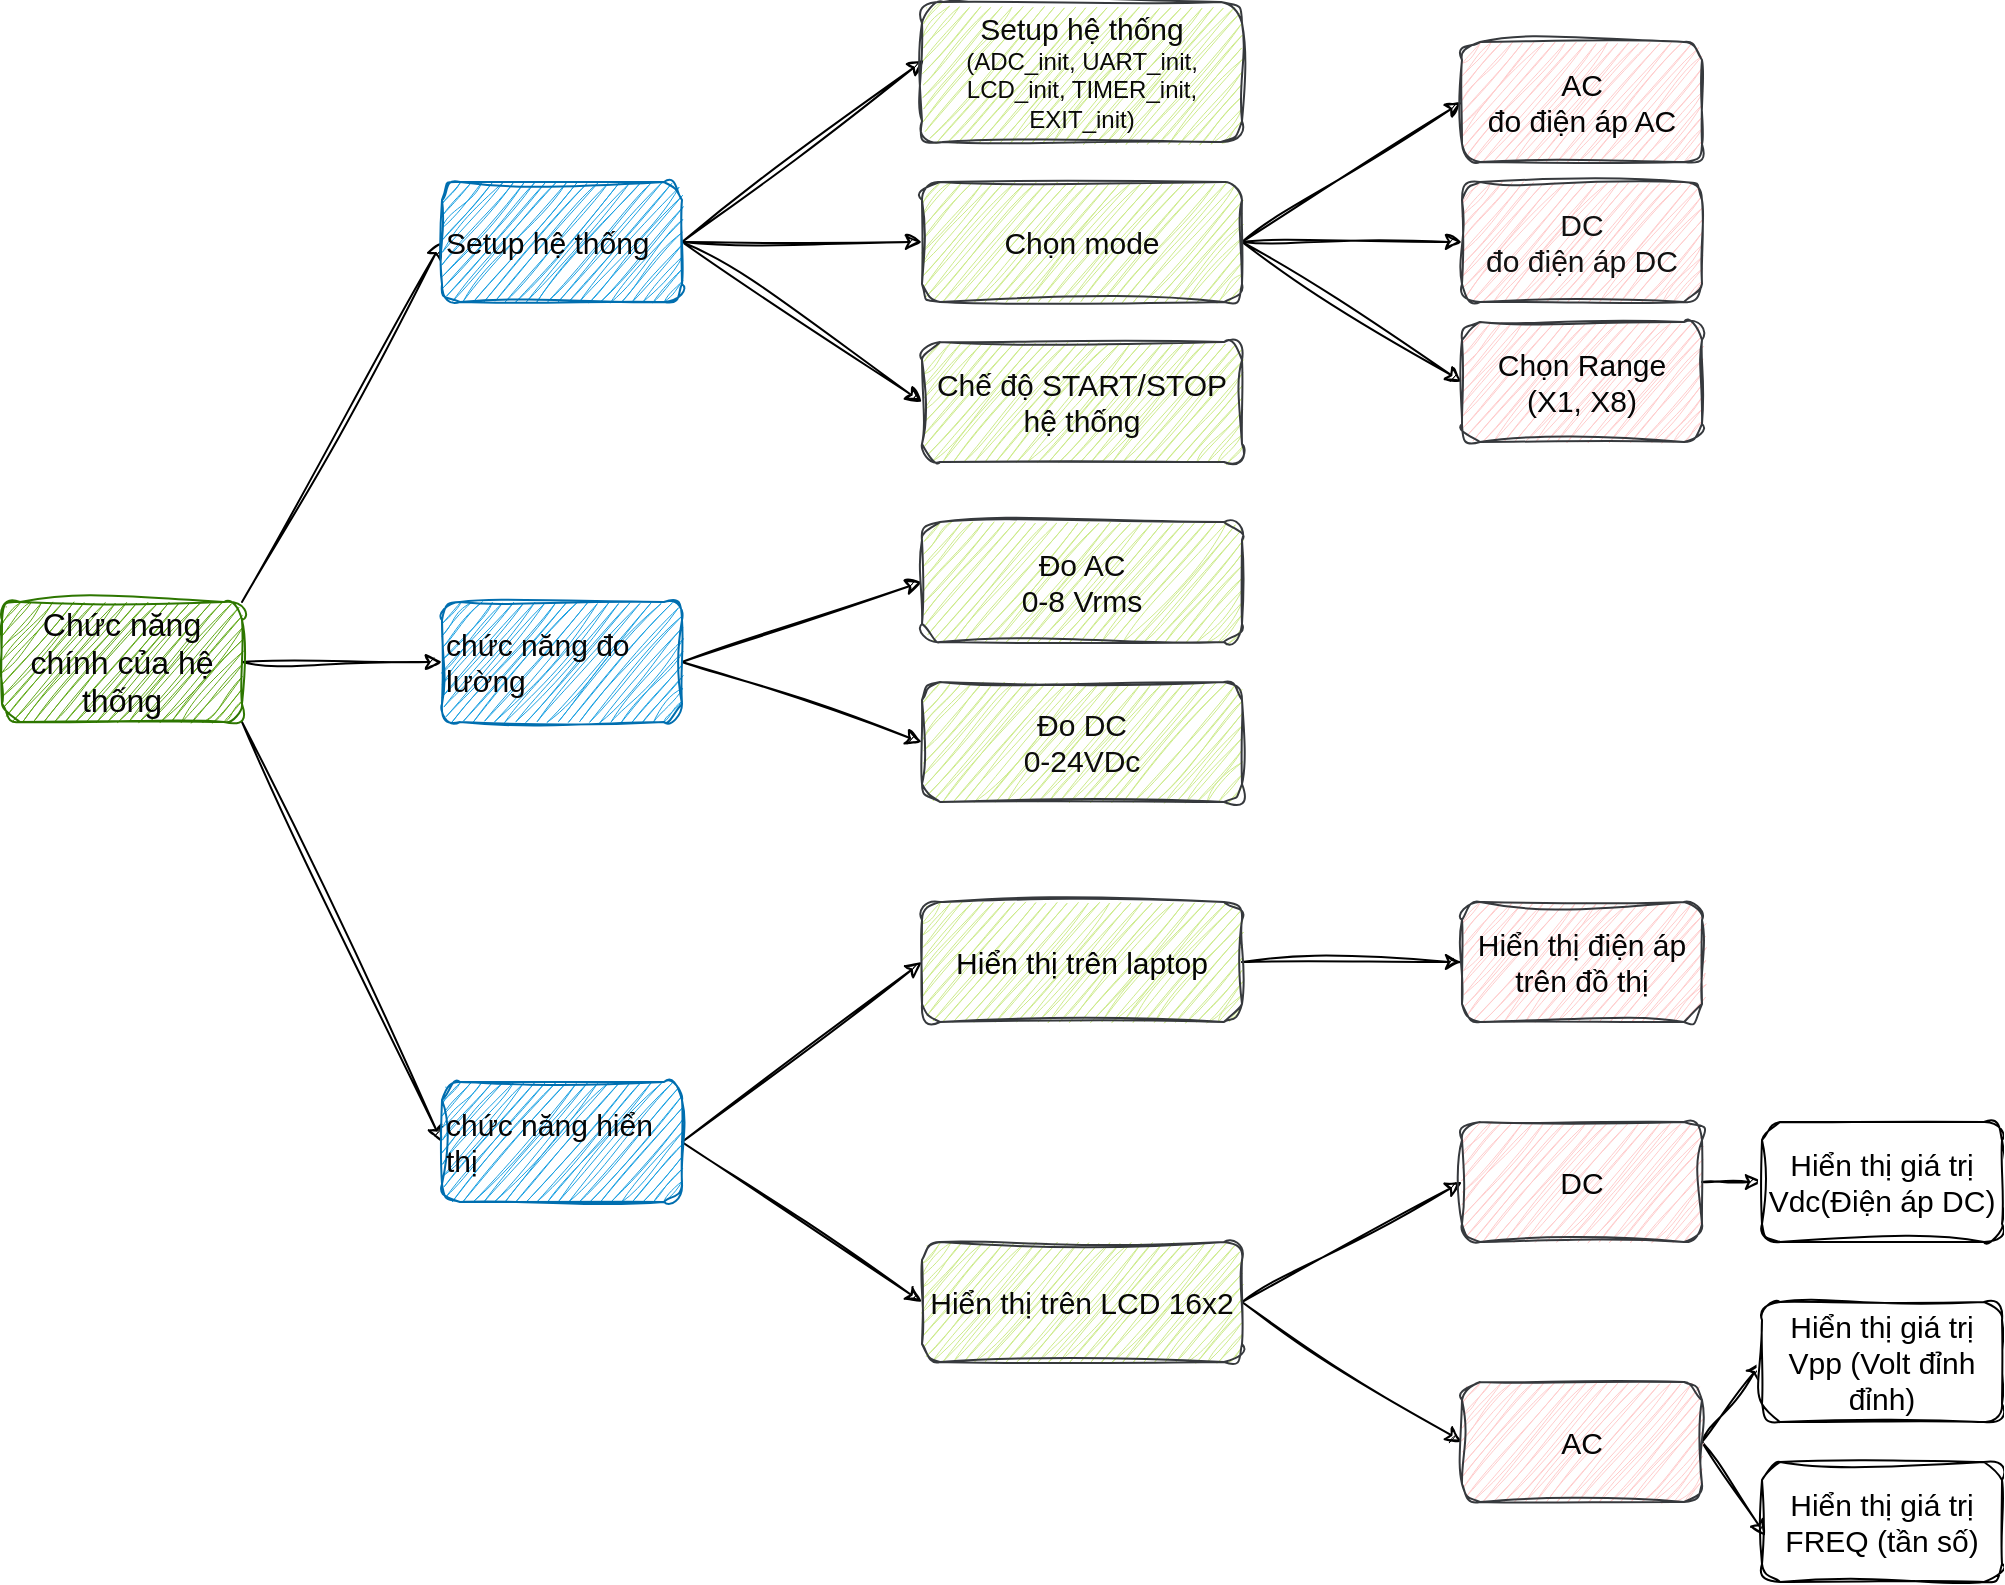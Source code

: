 <mxfile>
    <diagram id="LYBY4Ak1muZDrTp-IPn7" name="Page-1">
        <mxGraphModel dx="1113" dy="787" grid="1" gridSize="10" guides="1" tooltips="1" connect="1" arrows="1" fold="1" page="1" pageScale="1" pageWidth="1200" pageHeight="1600" math="0" shadow="0">
            <root>
                <mxCell id="0"/>
                <mxCell id="1" parent="0"/>
                <mxCell id="4" value="" style="edgeStyle=none;html=1;exitX=1;exitY=0;exitDx=0;exitDy=0;entryX=0;entryY=0.5;entryDx=0;entryDy=0;sketch=1;curveFitting=1;jiggle=2;" edge="1" parent="1" source="2" target="3">
                    <mxGeometry relative="1" as="geometry"/>
                </mxCell>
                <mxCell id="6" value="" style="edgeStyle=none;html=1;sketch=1;curveFitting=1;jiggle=2;" edge="1" parent="1" source="2" target="5">
                    <mxGeometry relative="1" as="geometry"/>
                </mxCell>
                <mxCell id="7" style="edgeStyle=none;html=1;exitX=1;exitY=1;exitDx=0;exitDy=0;entryX=0;entryY=0.5;entryDx=0;entryDy=0;sketch=1;curveFitting=1;jiggle=2;" edge="1" parent="1" source="2" target="8">
                    <mxGeometry relative="1" as="geometry">
                        <mxPoint x="220" y="440" as="targetPoint"/>
                    </mxGeometry>
                </mxCell>
                <mxCell id="2" value="&lt;div style=&quot;&quot;&gt;&lt;span style=&quot;font-size: 16px; background-color: initial;&quot;&gt;Chức năng chính của hệ thống&lt;/span&gt;&lt;/div&gt;" style="whiteSpace=wrap;html=1;align=center;rounded=1;sketch=1;curveFitting=1;jiggle=2;fillColor=#60a917;fontColor=#050505;strokeColor=#2D7600;" vertex="1" parent="1">
                    <mxGeometry x="20" y="370" width="120" height="60" as="geometry"/>
                </mxCell>
                <mxCell id="32" style="edgeStyle=none;html=1;exitX=1;exitY=0.5;exitDx=0;exitDy=0;entryX=0.006;entryY=0.414;entryDx=0;entryDy=0;entryPerimeter=0;fontSize=15;sketch=1;curveFitting=1;jiggle=2;" edge="1" parent="1" source="3" target="9">
                    <mxGeometry relative="1" as="geometry"/>
                </mxCell>
                <mxCell id="33" style="edgeStyle=none;html=1;exitX=1;exitY=0.5;exitDx=0;exitDy=0;entryX=0;entryY=0.5;entryDx=0;entryDy=0;fontSize=15;sketch=1;curveFitting=1;jiggle=2;" edge="1" parent="1" source="3" target="10">
                    <mxGeometry relative="1" as="geometry"/>
                </mxCell>
                <mxCell id="34" style="edgeStyle=none;html=1;exitX=1;exitY=0.5;exitDx=0;exitDy=0;entryX=0;entryY=0.5;entryDx=0;entryDy=0;fontSize=15;sketch=1;curveFitting=1;jiggle=2;" edge="1" parent="1" source="3" target="11">
                    <mxGeometry relative="1" as="geometry"/>
                </mxCell>
                <mxCell id="3" value="&lt;font style=&quot;font-size: 15px;&quot;&gt;Setup hệ thống&lt;/font&gt;" style="whiteSpace=wrap;html=1;align=left;rounded=1;sketch=1;curveFitting=1;jiggle=2;fillColor=#1ba1e2;fontColor=#050505;strokeColor=#006EAF;" vertex="1" parent="1">
                    <mxGeometry x="240" y="160" width="120" height="60" as="geometry"/>
                </mxCell>
                <mxCell id="38" style="edgeStyle=none;html=1;exitX=1;exitY=0.5;exitDx=0;exitDy=0;entryX=0;entryY=0.5;entryDx=0;entryDy=0;fontSize=15;sketch=1;curveFitting=1;jiggle=2;" edge="1" parent="1" source="5" target="20">
                    <mxGeometry relative="1" as="geometry"/>
                </mxCell>
                <mxCell id="39" style="edgeStyle=none;html=1;exitX=1;exitY=0.5;exitDx=0;exitDy=0;entryX=0;entryY=0.5;entryDx=0;entryDy=0;fontSize=15;sketch=1;curveFitting=1;jiggle=2;" edge="1" parent="1" source="5" target="21">
                    <mxGeometry relative="1" as="geometry"/>
                </mxCell>
                <mxCell id="5" value="&lt;font style=&quot;font-size: 15px;&quot;&gt;chức năng đo lường&lt;/font&gt;" style="whiteSpace=wrap;html=1;align=left;rounded=1;sketch=1;curveFitting=1;jiggle=2;fillColor=#1ba1e2;fontColor=#050505;strokeColor=#006EAF;" vertex="1" parent="1">
                    <mxGeometry x="240" y="370" width="120" height="60" as="geometry"/>
                </mxCell>
                <mxCell id="46" style="edgeStyle=none;html=1;exitX=1;exitY=0.5;exitDx=0;exitDy=0;entryX=0;entryY=0.5;entryDx=0;entryDy=0;fontSize=15;sketch=1;curveFitting=1;jiggle=2;" edge="1" parent="1" source="8" target="23">
                    <mxGeometry relative="1" as="geometry"/>
                </mxCell>
                <mxCell id="47" style="edgeStyle=none;html=1;exitX=1;exitY=0.5;exitDx=0;exitDy=0;entryX=0;entryY=0.5;entryDx=0;entryDy=0;fontSize=15;sketch=1;curveFitting=1;jiggle=2;" edge="1" parent="1" source="8" target="24">
                    <mxGeometry relative="1" as="geometry"/>
                </mxCell>
                <mxCell id="8" value="&lt;font style=&quot;font-size: 15px;&quot;&gt;chức năng hiển thị&lt;/font&gt;" style="whiteSpace=wrap;html=1;align=left;rounded=1;sketch=1;curveFitting=1;jiggle=2;fillColor=#1ba1e2;fontColor=#050505;strokeColor=#006EAF;" vertex="1" parent="1">
                    <mxGeometry x="240" y="610" width="120" height="60" as="geometry"/>
                </mxCell>
                <mxCell id="9" value="&lt;font color=&quot;#0a0a0a&quot;&gt;&lt;font style=&quot;font-size: 15px;&quot;&gt;Setup hệ thống&lt;/font&gt;&lt;br&gt;(ADC_init, UART_init, LCD_init, TIMER_init, EXIT_init)&lt;/font&gt;" style="whiteSpace=wrap;html=1;rounded=1;sketch=1;curveFitting=1;jiggle=2;fillColor=#cdeb8b;strokeColor=#36393d;" vertex="1" parent="1">
                    <mxGeometry x="480" y="70" width="160" height="70" as="geometry"/>
                </mxCell>
                <mxCell id="35" style="edgeStyle=none;html=1;exitX=1;exitY=0.5;exitDx=0;exitDy=0;entryX=0;entryY=0.5;entryDx=0;entryDy=0;fontSize=15;sketch=1;curveFitting=1;jiggle=2;" edge="1" parent="1" source="10" target="15">
                    <mxGeometry relative="1" as="geometry"/>
                </mxCell>
                <mxCell id="36" style="edgeStyle=none;html=1;exitX=1;exitY=0.5;exitDx=0;exitDy=0;entryX=0;entryY=0.5;entryDx=0;entryDy=0;fontSize=15;sketch=1;curveFitting=1;jiggle=2;" edge="1" parent="1" source="10" target="19">
                    <mxGeometry relative="1" as="geometry"/>
                </mxCell>
                <mxCell id="37" style="edgeStyle=none;html=1;exitX=1;exitY=0.5;exitDx=0;exitDy=0;entryX=0;entryY=0.5;entryDx=0;entryDy=0;fontSize=15;sketch=1;curveFitting=1;jiggle=2;" edge="1" parent="1" source="10" target="18">
                    <mxGeometry relative="1" as="geometry"/>
                </mxCell>
                <mxCell id="10" value="&lt;font color=&quot;#0a0a0a&quot; style=&quot;font-size: 15px;&quot;&gt;Chọn mode&lt;/font&gt;" style="whiteSpace=wrap;html=1;fontSize=16;rounded=1;sketch=1;curveFitting=1;jiggle=2;fillColor=#cdeb8b;strokeColor=#36393d;" vertex="1" parent="1">
                    <mxGeometry x="480" y="160" width="160" height="60" as="geometry"/>
                </mxCell>
                <mxCell id="11" value="&lt;font color=&quot;#0a0a0a&quot;&gt;Chế độ START/STOP hệ thống&lt;/font&gt;" style="whiteSpace=wrap;html=1;fontSize=15;rounded=1;sketch=1;curveFitting=1;jiggle=2;fillColor=#cdeb8b;strokeColor=#36393d;" vertex="1" parent="1">
                    <mxGeometry x="480" y="240" width="160" height="60" as="geometry"/>
                </mxCell>
                <mxCell id="15" value="&lt;font color=&quot;#121212&quot;&gt;DC&lt;br&gt;đo điện áp DC&lt;/font&gt;" style="whiteSpace=wrap;html=1;fontSize=15;rounded=1;sketch=1;curveFitting=1;jiggle=2;fillColor=#ffcccc;strokeColor=#36393d;" vertex="1" parent="1">
                    <mxGeometry x="750" y="160" width="120" height="60" as="geometry"/>
                </mxCell>
                <mxCell id="18" value="AC&lt;br&gt;đo điện áp AC" style="whiteSpace=wrap;html=1;fontSize=15;rounded=1;sketch=1;curveFitting=1;jiggle=2;fillColor=#ffcccc;strokeColor=#36393d;fontColor=#050505;" vertex="1" parent="1">
                    <mxGeometry x="750" y="90" width="120" height="60" as="geometry"/>
                </mxCell>
                <mxCell id="19" value="Chọn Range&lt;br&gt;(X1, X8)" style="whiteSpace=wrap;html=1;fontSize=15;rounded=1;sketch=1;curveFitting=1;jiggle=2;fillColor=#ffcccc;strokeColor=#36393d;fontColor=#050505;" vertex="1" parent="1">
                    <mxGeometry x="750" y="230" width="120" height="60" as="geometry"/>
                </mxCell>
                <mxCell id="20" value="&lt;font color=&quot;#0a0a0a&quot;&gt;Đo AC&lt;br&gt;0-8 Vrms&lt;/font&gt;" style="whiteSpace=wrap;html=1;fontSize=15;rounded=1;sketch=1;curveFitting=1;jiggle=2;fillColor=#cdeb8b;strokeColor=#36393d;" vertex="1" parent="1">
                    <mxGeometry x="480" y="330" width="160" height="60" as="geometry"/>
                </mxCell>
                <mxCell id="21" value="&lt;font color=&quot;#0d0d0d&quot;&gt;Đo DC&lt;br&gt;0-24VDc&lt;/font&gt;" style="whiteSpace=wrap;html=1;fontSize=15;rounded=1;sketch=1;curveFitting=1;jiggle=2;fillColor=#cdeb8b;strokeColor=#36393d;" vertex="1" parent="1">
                    <mxGeometry x="480" y="410" width="160" height="60" as="geometry"/>
                </mxCell>
                <mxCell id="43" style="edgeStyle=none;html=1;exitX=1;exitY=0.5;exitDx=0;exitDy=0;entryX=0;entryY=0.5;entryDx=0;entryDy=0;fontSize=15;sketch=1;curveFitting=1;jiggle=2;" edge="1" parent="1" source="23" target="31">
                    <mxGeometry relative="1" as="geometry"/>
                </mxCell>
                <mxCell id="23" value="&lt;font color=&quot;#030303&quot;&gt;Hiển thị trên laptop&lt;/font&gt;" style="whiteSpace=wrap;html=1;fontSize=15;rounded=1;sketch=1;curveFitting=1;jiggle=2;fillColor=#cdeb8b;strokeColor=#36393d;" vertex="1" parent="1">
                    <mxGeometry x="480" y="520" width="160" height="60" as="geometry"/>
                </mxCell>
                <mxCell id="44" style="edgeStyle=none;html=1;exitX=1;exitY=0.5;exitDx=0;exitDy=0;entryX=0;entryY=0.5;entryDx=0;entryDy=0;fontSize=15;sketch=1;curveFitting=1;jiggle=2;" edge="1" parent="1" source="24" target="25">
                    <mxGeometry relative="1" as="geometry"/>
                </mxCell>
                <mxCell id="45" style="edgeStyle=none;html=1;exitX=1;exitY=0.5;exitDx=0;exitDy=0;entryX=0;entryY=0.5;entryDx=0;entryDy=0;fontSize=15;sketch=1;curveFitting=1;jiggle=2;" edge="1" parent="1" source="24" target="26">
                    <mxGeometry relative="1" as="geometry"/>
                </mxCell>
                <mxCell id="24" value="&lt;font color=&quot;#080808&quot;&gt;Hiển thị trên LCD 16x2&lt;/font&gt;" style="whiteSpace=wrap;html=1;fontSize=15;rounded=1;sketch=1;curveFitting=1;jiggle=2;fillColor=#cdeb8b;strokeColor=#36393d;" vertex="1" parent="1">
                    <mxGeometry x="480" y="690" width="160" height="60" as="geometry"/>
                </mxCell>
                <mxCell id="42" style="edgeStyle=none;html=1;exitX=1;exitY=0.5;exitDx=0;exitDy=0;fontSize=15;sketch=1;curveFitting=1;jiggle=2;" edge="1" parent="1" source="25" target="27">
                    <mxGeometry relative="1" as="geometry"/>
                </mxCell>
                <mxCell id="25" value="DC" style="whiteSpace=wrap;html=1;fontSize=15;rounded=1;sketch=1;curveFitting=1;jiggle=2;fillColor=#ffcccc;strokeColor=#36393d;fontColor=#050505;" vertex="1" parent="1">
                    <mxGeometry x="750" y="630" width="120" height="60" as="geometry"/>
                </mxCell>
                <mxCell id="40" style="edgeStyle=none;html=1;exitX=1;exitY=0.5;exitDx=0;exitDy=0;entryX=0;entryY=0.5;entryDx=0;entryDy=0;fontSize=15;sketch=1;curveFitting=1;jiggle=2;" edge="1" parent="1" source="26" target="28">
                    <mxGeometry relative="1" as="geometry"/>
                </mxCell>
                <mxCell id="41" style="edgeStyle=none;html=1;exitX=1;exitY=0.5;exitDx=0;exitDy=0;entryX=0.017;entryY=0.617;entryDx=0;entryDy=0;entryPerimeter=0;fontSize=15;sketch=1;curveFitting=1;jiggle=2;" edge="1" parent="1" source="26" target="29">
                    <mxGeometry relative="1" as="geometry"/>
                </mxCell>
                <mxCell id="26" value="AC" style="whiteSpace=wrap;html=1;fontSize=15;rounded=1;sketch=1;curveFitting=1;jiggle=2;fillColor=#ffcccc;strokeColor=#36393d;fontColor=#050505;" vertex="1" parent="1">
                    <mxGeometry x="750" y="760" width="120" height="60" as="geometry"/>
                </mxCell>
                <mxCell id="27" value="Hiển thị giá trị Vdc(Điện áp DC)" style="whiteSpace=wrap;html=1;fontSize=15;rounded=1;sketch=1;curveFitting=1;jiggle=2;" vertex="1" parent="1">
                    <mxGeometry x="900" y="630" width="120" height="60" as="geometry"/>
                </mxCell>
                <mxCell id="28" value="Hiển thị giá trị Vpp (Volt đỉnh đỉnh)" style="whiteSpace=wrap;html=1;fontSize=15;rounded=1;sketch=1;curveFitting=1;jiggle=2;" vertex="1" parent="1">
                    <mxGeometry x="900" y="720" width="120" height="60" as="geometry"/>
                </mxCell>
                <mxCell id="29" value="Hiển thị giá trị FREQ (tần số)" style="whiteSpace=wrap;html=1;fontSize=15;rounded=1;sketch=1;curveFitting=1;jiggle=2;" vertex="1" parent="1">
                    <mxGeometry x="900" y="800" width="120" height="60" as="geometry"/>
                </mxCell>
                <mxCell id="31" value="Hiển thị điện áp trên đồ thị" style="whiteSpace=wrap;html=1;fontSize=15;rounded=1;sketch=1;curveFitting=1;jiggle=2;fillColor=#ffcccc;strokeColor=#36393d;fontColor=#050505;" vertex="1" parent="1">
                    <mxGeometry x="750" y="520" width="120" height="60" as="geometry"/>
                </mxCell>
            </root>
        </mxGraphModel>
    </diagram>
</mxfile>